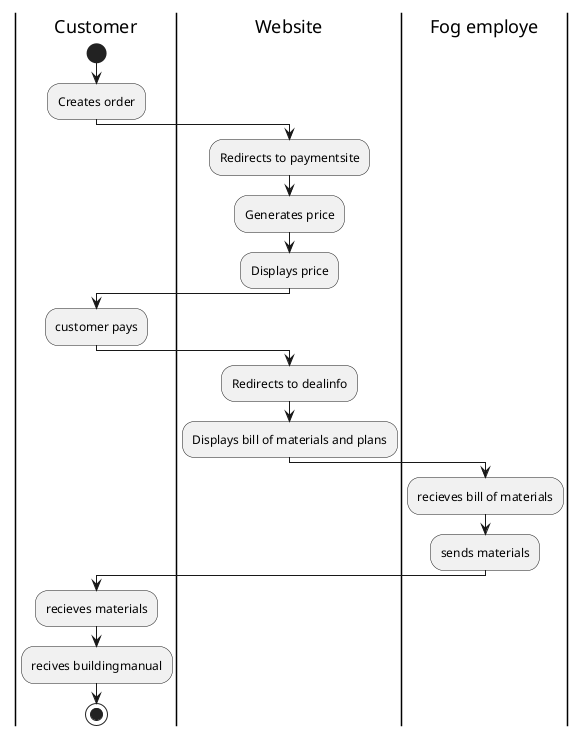 @startuml
|Customer|
start
:Creates order;
|Website|
:Redirects to paymentsite;
:Generates price;
:Displays price;
|Customer|
:customer pays;
|Website|
:Redirects to dealinfo;
:Displays bill of materials and plans;
|Fog employe|
:recieves bill of materials;
:sends materials;
|Customer|
:recieves materials;
:recives buildingmanual;


stop
@enduml
